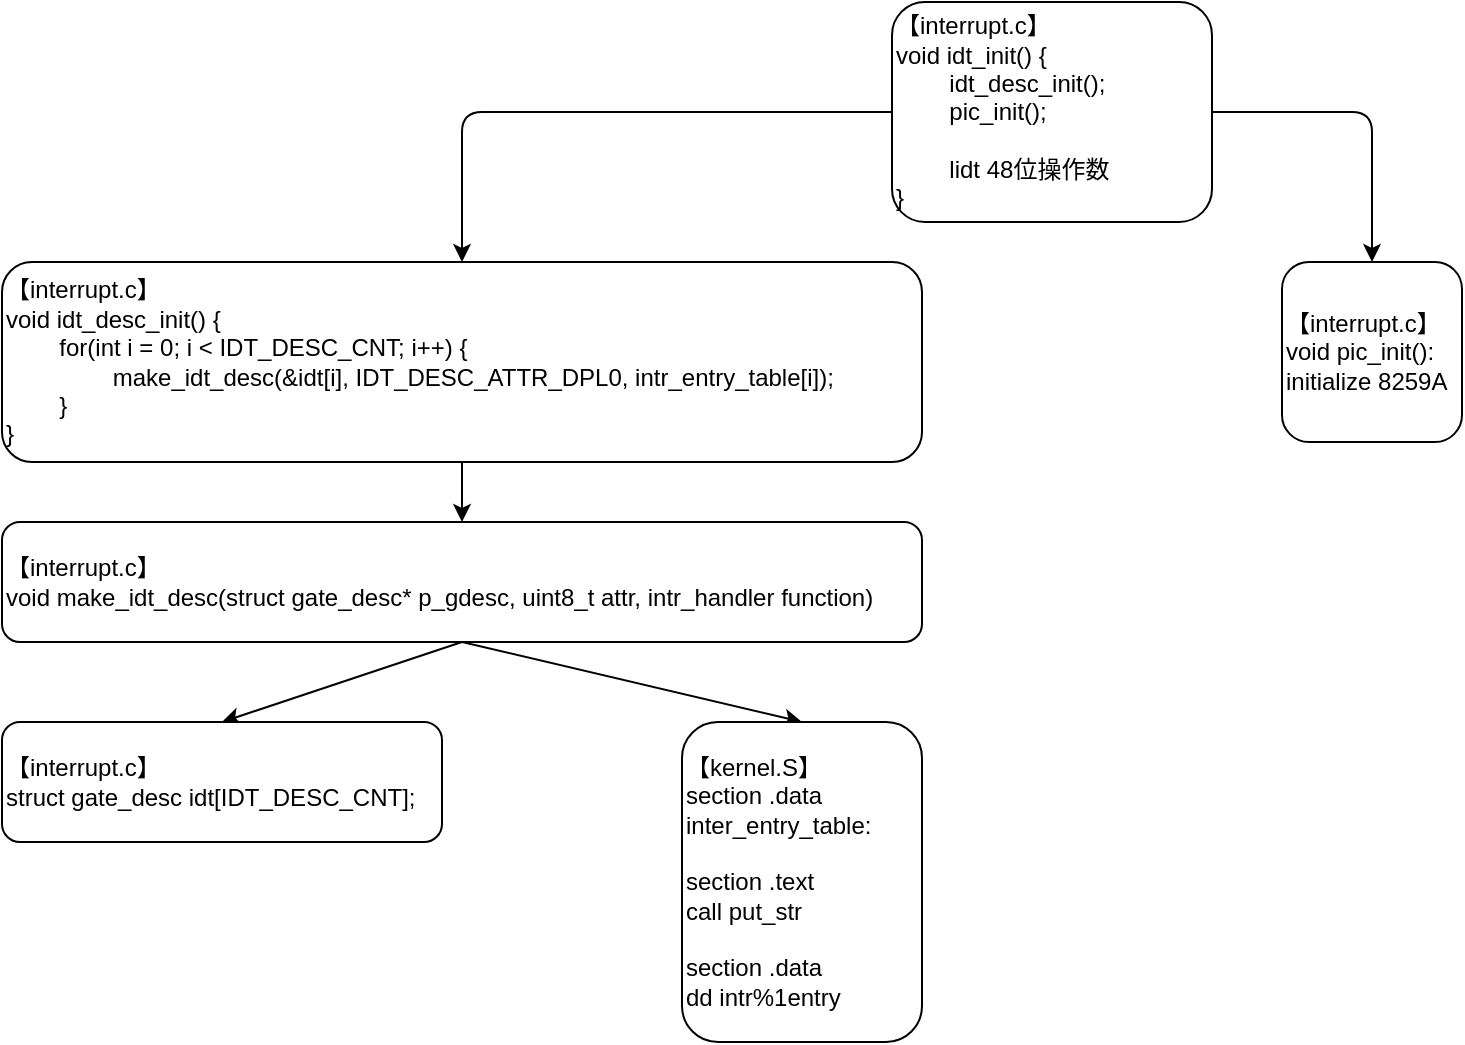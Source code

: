 <mxfile>
    <diagram id="-cLGOm30IwgOMd6xaeZB" name="Page-1">
        <mxGraphModel dx="1634" dy="320" grid="1" gridSize="10" guides="1" tooltips="1" connect="1" arrows="1" fold="1" page="1" pageScale="1" pageWidth="850" pageHeight="1100" math="0" shadow="0">
            <root>
                <mxCell id="0"/>
                <mxCell id="1" parent="0"/>
                <mxCell id="2" value="&lt;div style=&quot;&quot;&gt;【interrupt.c】&lt;/div&gt;&lt;div style=&quot;&quot;&gt;&lt;span style=&quot;background-color: initial;&quot;&gt;void idt_init() {&lt;/span&gt;&lt;/div&gt;&lt;span style=&quot;white-space: pre;&quot;&gt;&#9;&lt;/span&gt;idt_desc_init();&lt;br&gt;&lt;span style=&quot;white-space: pre;&quot;&gt;&#9;&lt;/span&gt;pic_init();&lt;br&gt;&lt;br&gt;&lt;span style=&quot;white-space: pre;&quot;&gt;&#9;&lt;/span&gt;lidt 48位操作数&lt;br&gt;}" style="rounded=1;whiteSpace=wrap;html=1;align=left;" parent="1" vertex="1">
                    <mxGeometry x="-365" y="270" width="160" height="110" as="geometry"/>
                </mxCell>
                <mxCell id="15" style="edgeStyle=none;html=1;exitX=0.5;exitY=1;exitDx=0;exitDy=0;entryX=0.5;entryY=0;entryDx=0;entryDy=0;" parent="1" source="4" target="7" edge="1">
                    <mxGeometry relative="1" as="geometry"/>
                </mxCell>
                <mxCell id="4" value="&lt;div style=&quot;&quot;&gt;【interrupt.c】&lt;span style=&quot;background-color: initial;&quot;&gt;&lt;br&gt;&lt;/span&gt;&lt;/div&gt;&lt;div style=&quot;&quot;&gt;&lt;span style=&quot;background-color: initial;&quot;&gt;void idt_desc_init() {&lt;/span&gt;&lt;/div&gt;&lt;div style=&quot;&quot;&gt;&lt;span style=&quot;background-color: initial;&quot;&gt;&lt;span style=&quot;&quot;&gt;&#9;&lt;/span&gt;&lt;span style=&quot;white-space: pre;&quot;&gt;&#9;&lt;/span&gt;for(int i = 0; i &amp;lt; IDT_DESC_CNT; i++) {&lt;/span&gt;&lt;/div&gt;&lt;div style=&quot;&quot;&gt;&lt;span style=&quot;background-color: initial;&quot;&gt;&lt;span style=&quot;&quot;&gt;&#9;&lt;/span&gt;&lt;span style=&quot;&quot;&gt;&#9;&lt;/span&gt;&lt;span style=&quot;white-space: pre;&quot;&gt;&#9;&lt;span style=&quot;white-space: pre;&quot;&gt;&#9;&lt;/span&gt;&lt;/span&gt;make_idt_desc(&amp;amp;idt[i], IDT_DESC_ATTR_DPL0, intr_entry_table[i]);&lt;/span&gt;&lt;/div&gt;&lt;div style=&quot;&quot;&gt;&lt;span style=&quot;background-color: initial;&quot;&gt;&lt;span style=&quot;&quot;&gt;&#9;&lt;/span&gt;&lt;span style=&quot;white-space: pre;&quot;&gt;&#9;&lt;/span&gt;}&lt;/span&gt;&lt;/div&gt;&lt;div style=&quot;&quot;&gt;&lt;span style=&quot;background-color: initial;&quot;&gt;}&lt;/span&gt;&lt;/div&gt;" style="rounded=1;whiteSpace=wrap;html=1;align=left;" parent="1" vertex="1">
                    <mxGeometry x="-810" y="400" width="460" height="100" as="geometry"/>
                </mxCell>
                <mxCell id="21" style="edgeStyle=none;html=1;exitX=0.5;exitY=1;exitDx=0;exitDy=0;entryX=0.5;entryY=0;entryDx=0;entryDy=0;" parent="1" source="7" target="8" edge="1">
                    <mxGeometry relative="1" as="geometry"/>
                </mxCell>
                <mxCell id="22" style="edgeStyle=none;html=1;exitX=0.5;exitY=1;exitDx=0;exitDy=0;entryX=0.5;entryY=0;entryDx=0;entryDy=0;" parent="1" source="7" target="9" edge="1">
                    <mxGeometry relative="1" as="geometry"/>
                </mxCell>
                <mxCell id="7" value="&lt;span style=&quot;&quot;&gt;【interrupt.c】&lt;/span&gt;&lt;br&gt;void make_idt_desc(struct gate_desc* p_gdesc, uint8_t attr, intr_handler function)" style="rounded=1;whiteSpace=wrap;html=1;align=left;" parent="1" vertex="1">
                    <mxGeometry x="-810" y="530" width="460" height="60" as="geometry"/>
                </mxCell>
                <mxCell id="8" value="&lt;span style=&quot;&quot;&gt;【interrupt.c】&lt;/span&gt;&lt;br&gt;struct gate_desc idt[IDT_DESC_CNT];" style="rounded=1;whiteSpace=wrap;html=1;align=left;" parent="1" vertex="1">
                    <mxGeometry x="-810" y="630" width="220" height="60" as="geometry"/>
                </mxCell>
                <mxCell id="9" value="&lt;span style=&quot;&quot;&gt;【kernel.S】&lt;br&gt;&lt;/span&gt;section .data&lt;br&gt;inter_entry_table:&lt;br&gt;&lt;br&gt;section .text&lt;br&gt;call put_str&lt;br&gt;&lt;br&gt;section .data&lt;br&gt;dd intr%1entry" style="rounded=1;whiteSpace=wrap;html=1;align=left;" parent="1" vertex="1">
                    <mxGeometry x="-470" y="630" width="120" height="160" as="geometry"/>
                </mxCell>
                <mxCell id="10" value="【interrupt.c】&lt;br&gt;void pic_init():&lt;br&gt;initialize 8259A" style="rounded=1;whiteSpace=wrap;html=1;align=left;" parent="1" vertex="1">
                    <mxGeometry x="-170" y="400" width="90" height="90" as="geometry"/>
                </mxCell>
                <mxCell id="12" value="" style="endArrow=classic;html=1;entryX=0.5;entryY=0;entryDx=0;entryDy=0;exitX=0;exitY=0.5;exitDx=0;exitDy=0;" parent="1" source="2" target="4" edge="1">
                    <mxGeometry width="50" height="50" relative="1" as="geometry">
                        <mxPoint x="-430" y="500" as="sourcePoint"/>
                        <mxPoint x="-380" y="450" as="targetPoint"/>
                        <Array as="points">
                            <mxPoint x="-580" y="325"/>
                        </Array>
                    </mxGeometry>
                </mxCell>
                <mxCell id="13" value="" style="endArrow=classic;html=1;exitX=1;exitY=0.5;exitDx=0;exitDy=0;entryX=0.5;entryY=0;entryDx=0;entryDy=0;" parent="1" source="2" target="10" edge="1">
                    <mxGeometry width="50" height="50" relative="1" as="geometry">
                        <mxPoint x="-430" y="500" as="sourcePoint"/>
                        <mxPoint x="-380" y="450" as="targetPoint"/>
                        <Array as="points">
                            <mxPoint x="-125" y="325"/>
                        </Array>
                    </mxGeometry>
                </mxCell>
            </root>
        </mxGraphModel>
    </diagram>
</mxfile>